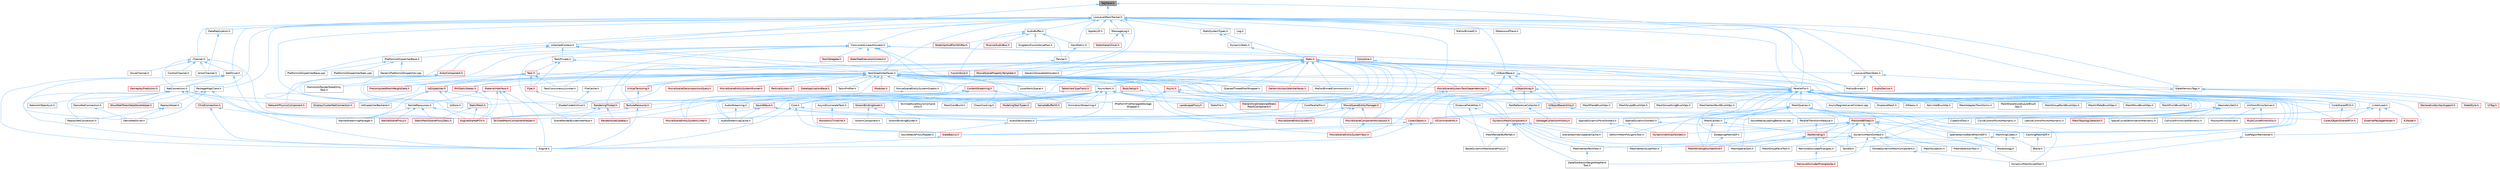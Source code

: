 digraph "TagTrace.h"
{
 // INTERACTIVE_SVG=YES
 // LATEX_PDF_SIZE
  bgcolor="transparent";
  edge [fontname=Helvetica,fontsize=10,labelfontname=Helvetica,labelfontsize=10];
  node [fontname=Helvetica,fontsize=10,shape=box,height=0.2,width=0.4];
  Node1 [id="Node000001",label="TagTrace.h",height=0.2,width=0.4,color="gray40", fillcolor="grey60", style="filled", fontcolor="black",tooltip=" "];
  Node1 -> Node2 [id="edge1_Node000001_Node000002",dir="back",color="steelblue1",style="solid",tooltip=" "];
  Node2 [id="Node000002",label="InheritedContext.h",height=0.2,width=0.4,color="grey40", fillcolor="white", style="filled",URL="$dc/d6a/InheritedContext_8h.html",tooltip=" "];
  Node2 -> Node3 [id="edge2_Node000002_Node000003",dir="back",color="steelblue1",style="solid",tooltip=" "];
  Node3 [id="Node000003",label="AsyncWork.h",height=0.2,width=0.4,color="grey40", fillcolor="white", style="filled",URL="$da/d9a/AsyncWork_8h.html",tooltip=" "];
  Node3 -> Node4 [id="edge3_Node000003_Node000004",dir="back",color="steelblue1",style="solid",tooltip=" "];
  Node4 [id="Node000004",label="AnimationStreaming.h",height=0.2,width=0.4,color="grey40", fillcolor="white", style="filled",URL="$d5/d44/AnimationStreaming_8h.html",tooltip=" "];
  Node3 -> Node5 [id="edge4_Node000003_Node000005",dir="back",color="steelblue1",style="solid",tooltip=" "];
  Node5 [id="Node000005",label="AsyncEnumerateTask.h",height=0.2,width=0.4,color="grey40", fillcolor="white", style="filled",URL="$d5/d71/AsyncEnumerateTask_8h.html",tooltip=" "];
  Node5 -> Node6 [id="edge5_Node000005_Node000006",dir="back",color="steelblue1",style="solid",tooltip=" "];
  Node6 [id="Node000006",label="MonotonicTimeline.h",height=0.2,width=0.4,color="red", fillcolor="#FFF0F0", style="filled",URL="$d9/dfd/MonotonicTimeline_8h.html",tooltip=" "];
  Node3 -> Node8 [id="edge6_Node000003_Node000008",dir="back",color="steelblue1",style="solid",tooltip=" "];
  Node8 [id="Node000008",label="AudioDecompress.h",height=0.2,width=0.4,color="grey40", fillcolor="white", style="filled",URL="$d9/dfd/AudioDecompress_8h.html",tooltip=" "];
  Node8 -> Node9 [id="edge7_Node000008_Node000009",dir="back",color="steelblue1",style="solid",tooltip=" "];
  Node9 [id="Node000009",label="SoundWaveProxyReader.h",height=0.2,width=0.4,color="grey40", fillcolor="white", style="filled",URL="$d1/d23/SoundWaveProxyReader_8h.html",tooltip=" "];
  Node3 -> Node10 [id="edge8_Node000003_Node000010",dir="back",color="steelblue1",style="solid",tooltip=" "];
  Node10 [id="Node000010",label="AudioStreaming.h",height=0.2,width=0.4,color="grey40", fillcolor="white", style="filled",URL="$db/d37/AudioStreaming_8h.html",tooltip=" "];
  Node10 -> Node11 [id="edge9_Node000010_Node000011",dir="back",color="steelblue1",style="solid",tooltip=" "];
  Node11 [id="Node000011",label="AudioStreamingCache.h",height=0.2,width=0.4,color="grey40", fillcolor="white", style="filled",URL="$d2/dc1/AudioStreamingCache_8h.html",tooltip=" "];
  Node3 -> Node11 [id="edge10_Node000003_Node000011",dir="back",color="steelblue1",style="solid",tooltip=" "];
  Node3 -> Node12 [id="edge11_Node000003_Node000012",dir="back",color="steelblue1",style="solid",tooltip=" "];
  Node12 [id="Node000012",label="Core.h",height=0.2,width=0.4,color="grey40", fillcolor="white", style="filled",URL="$d6/dd7/Core_8h.html",tooltip=" "];
  Node12 -> Node13 [id="edge12_Node000012_Node000013",dir="back",color="steelblue1",style="solid",tooltip=" "];
  Node13 [id="Node000013",label="CoreUObject.h",height=0.2,width=0.4,color="red", fillcolor="#FFF0F0", style="filled",URL="$d0/ded/CoreUObject_8h.html",tooltip=" "];
  Node13 -> Node14 [id="edge13_Node000013_Node000014",dir="back",color="steelblue1",style="solid",tooltip=" "];
  Node14 [id="Node000014",label="Engine.h",height=0.2,width=0.4,color="grey40", fillcolor="white", style="filled",URL="$d1/d34/Public_2Engine_8h.html",tooltip=" "];
  Node13 -> Node16 [id="edge14_Node000013_Node000016",dir="back",color="steelblue1",style="solid",tooltip=" "];
  Node16 [id="Node000016",label="SlateBasics.h",height=0.2,width=0.4,color="red", fillcolor="#FFF0F0", style="filled",URL="$da/d2f/SlateBasics_8h.html",tooltip=" "];
  Node16 -> Node14 [id="edge15_Node000016_Node000014",dir="back",color="steelblue1",style="solid",tooltip=" "];
  Node12 -> Node14 [id="edge16_Node000012_Node000014",dir="back",color="steelblue1",style="solid",tooltip=" "];
  Node12 -> Node16 [id="edge17_Node000012_Node000016",dir="back",color="steelblue1",style="solid",tooltip=" "];
  Node3 -> Node21 [id="edge18_Node000003_Node000021",dir="back",color="steelblue1",style="solid",tooltip=" "];
  Node21 [id="Node000021",label="CoreSharedPCH.h",height=0.2,width=0.4,color="grey40", fillcolor="white", style="filled",URL="$d8/de5/CoreSharedPCH_8h.html",tooltip=" "];
  Node21 -> Node22 [id="edge19_Node000021_Node000022",dir="back",color="steelblue1",style="solid",tooltip=" "];
  Node22 [id="Node000022",label="CoreUObjectSharedPCH.h",height=0.2,width=0.4,color="red", fillcolor="#FFF0F0", style="filled",URL="$de/d2f/CoreUObjectSharedPCH_8h.html",tooltip=" "];
  Node3 -> Node26 [id="edge20_Node000003_Node000026",dir="back",color="steelblue1",style="solid",tooltip=" "];
  Node26 [id="Node000026",label="DistanceFieldAtlas.h",height=0.2,width=0.4,color="grey40", fillcolor="white", style="filled",URL="$df/def/DistanceFieldAtlas_8h.html",tooltip=" "];
  Node26 -> Node27 [id="edge21_Node000026_Node000027",dir="back",color="steelblue1",style="solid",tooltip=" "];
  Node27 [id="Node000027",label="BaseDynamicMeshSceneProxy.h",height=0.2,width=0.4,color="grey40", fillcolor="white", style="filled",URL="$d2/dee/BaseDynamicMeshSceneProxy_8h.html",tooltip=" "];
  Node26 -> Node28 [id="edge22_Node000026_Node000028",dir="back",color="steelblue1",style="solid",tooltip=" "];
  Node28 [id="Node000028",label="DynamicMeshComponent.h",height=0.2,width=0.4,color="red", fillcolor="#FFF0F0", style="filled",URL="$d8/d66/DynamicMeshComponent_8h.html",tooltip=" "];
  Node28 -> Node29 [id="edge23_Node000028_Node000029",dir="back",color="steelblue1",style="solid",tooltip=" "];
  Node29 [id="Node000029",label="DataflowEditorWeightMapPaint\lTool.h",height=0.2,width=0.4,color="grey40", fillcolor="white", style="filled",URL="$db/d46/DataflowEditorWeightMapPaintTool_8h.html",tooltip=" "];
  Node28 -> Node30 [id="edge24_Node000028_Node000030",dir="back",color="steelblue1",style="solid",tooltip=" "];
  Node30 [id="Node000030",label="DeformMeshPolygonsTool.h",height=0.2,width=0.4,color="grey40", fillcolor="white", style="filled",URL="$db/d72/DeformMeshPolygonsTool_8h.html",tooltip=" "];
  Node28 -> Node39 [id="edge25_Node000028_Node000039",dir="back",color="steelblue1",style="solid",tooltip=" "];
  Node39 [id="Node000039",label="MeshGroupPaintTool.h",height=0.2,width=0.4,color="grey40", fillcolor="white", style="filled",URL="$dd/d04/MeshGroupPaintTool_8h.html",tooltip=" "];
  Node28 -> Node40 [id="edge26_Node000028_Node000040",dir="back",color="steelblue1",style="solid",tooltip=" "];
  Node40 [id="Node000040",label="MeshRenderBufferSet.h",height=0.2,width=0.4,color="grey40", fillcolor="white", style="filled",URL="$de/dc2/MeshRenderBufferSet_8h.html",tooltip=" "];
  Node40 -> Node27 [id="edge27_Node000040_Node000027",dir="back",color="steelblue1",style="solid",tooltip=" "];
  Node28 -> Node45 [id="edge28_Node000028_Node000045",dir="back",color="steelblue1",style="solid",tooltip=" "];
  Node45 [id="Node000045",label="MeshVertexPaintTool.h",height=0.2,width=0.4,color="grey40", fillcolor="white", style="filled",URL="$db/d74/MeshVertexPaintTool_8h.html",tooltip=" "];
  Node45 -> Node29 [id="edge29_Node000045_Node000029",dir="back",color="steelblue1",style="solid",tooltip=" "];
  Node28 -> Node46 [id="edge30_Node000028_Node000046",dir="back",color="steelblue1",style="solid",tooltip=" "];
  Node46 [id="Node000046",label="MeshVertexSculptTool.h",height=0.2,width=0.4,color="grey40", fillcolor="white", style="filled",URL="$dc/da6/MeshVertexSculptTool_8h.html",tooltip=" "];
  Node28 -> Node99 [id="edge31_Node000028_Node000099",dir="back",color="steelblue1",style="solid",tooltip=" "];
  Node99 [id="Node000099",label="SceneGeometrySpatialCache.h",height=0.2,width=0.4,color="grey40", fillcolor="white", style="filled",URL="$d6/d6f/SceneGeometrySpatialCache_8h.html",tooltip=" "];
  Node3 -> Node100 [id="edge32_Node000003_Node000100",dir="back",color="steelblue1",style="solid",tooltip=" "];
  Node100 [id="Node000100",label="GroomBindingAsset.h",height=0.2,width=0.4,color="red", fillcolor="#FFF0F0", style="filled",URL="$de/d26/GroomBindingAsset_8h.html",tooltip=" "];
  Node100 -> Node101 [id="edge33_Node000100_Node000101",dir="back",color="steelblue1",style="solid",tooltip=" "];
  Node101 [id="Node000101",label="GroomBindingBuilder.h",height=0.2,width=0.4,color="grey40", fillcolor="white", style="filled",URL="$d2/d2f/GroomBindingBuilder_8h.html",tooltip=" "];
  Node100 -> Node102 [id="edge34_Node000100_Node000102",dir="back",color="steelblue1",style="solid",tooltip=" "];
  Node102 [id="Node000102",label="GroomComponent.h",height=0.2,width=0.4,color="grey40", fillcolor="white", style="filled",URL="$de/d2e/GroomComponent_8h.html",tooltip=" "];
  Node3 -> Node106 [id="edge35_Node000003_Node000106",dir="back",color="steelblue1",style="solid",tooltip=" "];
  Node106 [id="Node000106",label="HierarchicalInstancedStatic\lMeshComponent.h",height=0.2,width=0.4,color="red", fillcolor="#FFF0F0", style="filled",URL="$d3/ddb/HierarchicalInstancedStaticMeshComponent_8h.html",tooltip=" "];
  Node3 -> Node108 [id="edge36_Node000003_Node000108",dir="back",color="steelblue1",style="solid",tooltip=" "];
  Node108 [id="Node000108",label="LandscapeProxy.h",height=0.2,width=0.4,color="red", fillcolor="#FFF0F0", style="filled",URL="$db/dae/LandscapeProxy_8h.html",tooltip=" "];
  Node3 -> Node118 [id="edge37_Node000003_Node000118",dir="back",color="steelblue1",style="solid",tooltip=" "];
  Node118 [id="Node000118",label="MeshCardBuild.h",height=0.2,width=0.4,color="grey40", fillcolor="white", style="filled",URL="$d8/df6/MeshCardBuild_8h.html",tooltip=" "];
  Node3 -> Node119 [id="edge38_Node000003_Node000119",dir="back",color="steelblue1",style="solid",tooltip=" "];
  Node119 [id="Node000119",label="ModelingTaskTypes.h",height=0.2,width=0.4,color="red", fillcolor="#FFF0F0", style="filled",URL="$d0/dd2/ModelingTaskTypes_8h.html",tooltip=" "];
  Node3 -> Node121 [id="edge39_Node000003_Node000121",dir="back",color="steelblue1",style="solid",tooltip=" "];
  Node121 [id="Node000121",label="RenderAssetUpdate.h",height=0.2,width=0.4,color="red", fillcolor="#FFF0F0", style="filled",URL="$df/da4/RenderAssetUpdate_8h.html",tooltip=" "];
  Node3 -> Node124 [id="edge40_Node000003_Node000124",dir="back",color="steelblue1",style="solid",tooltip=" "];
  Node124 [id="Node000124",label="SampleBufferIO.h",height=0.2,width=0.4,color="red", fillcolor="#FFF0F0", style="filled",URL="$df/d39/SampleBufferIO_8h.html",tooltip=" "];
  Node3 -> Node138 [id="edge41_Node000003_Node000138",dir="back",color="steelblue1",style="solid",tooltip=" "];
  Node138 [id="Node000138",label="SkinnedAssetAsyncCompile\lUtils.h",height=0.2,width=0.4,color="grey40", fillcolor="white", style="filled",URL="$d0/dc7/SkinnedAssetAsyncCompileUtils_8h.html",tooltip=" "];
  Node3 -> Node139 [id="edge42_Node000003_Node000139",dir="back",color="steelblue1",style="solid",tooltip=" "];
  Node139 [id="Node000139",label="SoundWave.h",height=0.2,width=0.4,color="red", fillcolor="#FFF0F0", style="filled",URL="$d3/d6d/SoundWave_8h.html",tooltip=" "];
  Node139 -> Node8 [id="edge43_Node000139_Node000008",dir="back",color="steelblue1",style="solid",tooltip=" "];
  Node139 -> Node11 [id="edge44_Node000139_Node000011",dir="back",color="steelblue1",style="solid",tooltip=" "];
  Node139 -> Node24 [id="edge45_Node000139_Node000024",dir="back",color="steelblue1",style="solid",tooltip=" "];
  Node24 [id="Node000024",label="EngineSharedPCH.h",height=0.2,width=0.4,color="red", fillcolor="#FFF0F0", style="filled",URL="$dc/dbb/EngineSharedPCH_8h.html",tooltip=" "];
  Node139 -> Node142 [id="edge46_Node000139_Node000142",dir="back",color="steelblue1",style="solid",tooltip=" "];
  Node142 [id="Node000142",label="SoundWaveLoadingBehavior.cpp",height=0.2,width=0.4,color="grey40", fillcolor="white", style="filled",URL="$d7/d95/SoundWaveLoadingBehavior_8cpp.html",tooltip=" "];
  Node3 -> Node173 [id="edge47_Node000003_Node000173",dir="back",color="steelblue1",style="solid",tooltip=" "];
  Node173 [id="Node000173",label="StaticMesh.h",height=0.2,width=0.4,color="red", fillcolor="#FFF0F0", style="filled",URL="$dc/d8f/StaticMesh_8h.html",tooltip=" "];
  Node173 -> Node24 [id="edge48_Node000173_Node000024",dir="back",color="steelblue1",style="solid",tooltip=" "];
  Node173 -> Node433 [id="edge49_Node000173_Node000433",dir="back",color="steelblue1",style="solid",tooltip=" "];
  Node433 [id="Node000433",label="StaticMeshSceneProxyDesc.h",height=0.2,width=0.4,color="red", fillcolor="#FFF0F0", style="filled",URL="$d0/d31/StaticMeshSceneProxyDesc_8h.html",tooltip=" "];
  Node3 -> Node435 [id="edge50_Node000003_Node000435",dir="back",color="steelblue1",style="solid",tooltip=" "];
  Node435 [id="Node000435",label="StatsFile.h",height=0.2,width=0.4,color="grey40", fillcolor="white", style="filled",URL="$d7/d3b/StatsFile_8h.html",tooltip=" "];
  Node3 -> Node436 [id="edge51_Node000003_Node000436",dir="back",color="steelblue1",style="solid",tooltip=" "];
  Node436 [id="Node000436",label="TextureResource.h",height=0.2,width=0.4,color="red", fillcolor="#FFF0F0", style="filled",URL="$dd/df3/TextureResource_8h.html",tooltip=" "];
  Node436 -> Node14 [id="edge52_Node000436_Node000014",dir="back",color="steelblue1",style="solid",tooltip=" "];
  Node436 -> Node24 [id="edge53_Node000436_Node000024",dir="back",color="steelblue1",style="solid",tooltip=" "];
  Node2 -> Node447 [id="edge54_Node000002_Node000447",dir="back",color="steelblue1",style="solid",tooltip=" "];
  Node447 [id="Node000447",label="IoDispatcherBackend.h",height=0.2,width=0.4,color="grey40", fillcolor="white", style="filled",URL="$d3/df3/IoDispatcherBackend_8h.html",tooltip=" "];
  Node2 -> Node448 [id="edge55_Node000002_Node000448",dir="back",color="steelblue1",style="solid",tooltip=" "];
  Node448 [id="Node000448",label="PlatformIoDispatcherBase.h",height=0.2,width=0.4,color="grey40", fillcolor="white", style="filled",URL="$d7/d2e/PlatformIoDispatcherBase_8h.html",tooltip=" "];
  Node448 -> Node449 [id="edge56_Node000448_Node000449",dir="back",color="steelblue1",style="solid",tooltip=" "];
  Node449 [id="Node000449",label="GenericPlatformIoDispatcher.cpp",height=0.2,width=0.4,color="grey40", fillcolor="white", style="filled",URL="$d3/d36/GenericPlatformIoDispatcher_8cpp.html",tooltip=" "];
  Node448 -> Node450 [id="edge57_Node000448_Node000450",dir="back",color="steelblue1",style="solid",tooltip=" "];
  Node450 [id="Node000450",label="PlatformIoDispatcherBase.cpp",height=0.2,width=0.4,color="grey40", fillcolor="white", style="filled",URL="$d6/dce/PlatformIoDispatcherBase_8cpp.html",tooltip=" "];
  Node448 -> Node451 [id="edge58_Node000448_Node000451",dir="back",color="steelblue1",style="solid",tooltip=" "];
  Node451 [id="Node000451",label="PlatformIoDispatcherStats.cpp",height=0.2,width=0.4,color="grey40", fillcolor="white", style="filled",URL="$df/d0f/PlatformIoDispatcherStats_8cpp.html",tooltip=" "];
  Node2 -> Node452 [id="edge59_Node000002_Node000452",dir="back",color="steelblue1",style="solid",tooltip=" "];
  Node452 [id="Node000452",label="TaskGraphInterfaces.h",height=0.2,width=0.4,color="grey40", fillcolor="white", style="filled",URL="$d2/d4c/TaskGraphInterfaces_8h.html",tooltip=" "];
  Node452 -> Node453 [id="edge60_Node000452_Node000453",dir="back",color="steelblue1",style="solid",tooltip=" "];
  Node453 [id="Node000453",label="Async.h",height=0.2,width=0.4,color="red", fillcolor="#FFF0F0", style="filled",URL="$d7/ddf/Async_8h.html",tooltip=" "];
  Node453 -> Node13 [id="edge61_Node000453_Node000013",dir="back",color="steelblue1",style="solid",tooltip=" "];
  Node453 -> Node455 [id="edge62_Node000453_Node000455",dir="back",color="steelblue1",style="solid",tooltip=" "];
  Node455 [id="Node000455",label="CoroParallelFor.h",height=0.2,width=0.4,color="grey40", fillcolor="white", style="filled",URL="$d2/d05/CoroParallelFor_8h.html",tooltip=" "];
  Node453 -> Node456 [id="edge63_Node000453_Node000456",dir="back",color="steelblue1",style="solid",tooltip=" "];
  Node456 [id="Node000456",label="DynamicMeshSculptTool.h",height=0.2,width=0.4,color="grey40", fillcolor="white", style="filled",URL="$d6/d16/DynamicMeshSculptTool_8h.html",tooltip=" "];
  Node453 -> Node457 [id="edge64_Node000453_Node000457",dir="back",color="steelblue1",style="solid",tooltip=" "];
  Node457 [id="Node000457",label="IPlatformFileManagedStorage\lWrapper.h",height=0.2,width=0.4,color="grey40", fillcolor="white", style="filled",URL="$db/d2e/IPlatformFileManagedStorageWrapper_8h.html",tooltip=" "];
  Node452 -> Node462 [id="edge65_Node000452_Node000462",dir="back",color="steelblue1",style="solid",tooltip=" "];
  Node462 [id="Node000462",label="BodySetup.h",height=0.2,width=0.4,color="red", fillcolor="#FFF0F0", style="filled",URL="$d8/d7b/BodySetup_8h.html",tooltip=" "];
  Node462 -> Node463 [id="edge66_Node000462_Node000463",dir="back",color="steelblue1",style="solid",tooltip=" "];
  Node463 [id="Node000463",label="ChaosCooking.h",height=0.2,width=0.4,color="grey40", fillcolor="white", style="filled",URL="$de/d88/ChaosCooking_8h.html",tooltip=" "];
  Node462 -> Node28 [id="edge67_Node000462_Node000028",dir="back",color="steelblue1",style="solid",tooltip=" "];
  Node452 -> Node463 [id="edge68_Node000452_Node000463",dir="back",color="steelblue1",style="solid",tooltip=" "];
  Node452 -> Node1221 [id="edge69_Node000452_Node001221",dir="back",color="steelblue1",style="solid",tooltip=" "];
  Node1221 [id="Node001221",label="ContentStreaming.h",height=0.2,width=0.4,color="red", fillcolor="#FFF0F0", style="filled",URL="$dd/d05/ContentStreaming_8h.html",tooltip=" "];
  Node1221 -> Node4 [id="edge70_Node001221_Node000004",dir="back",color="steelblue1",style="solid",tooltip=" "];
  Node1221 -> Node8 [id="edge71_Node001221_Node000008",dir="back",color="steelblue1",style="solid",tooltip=" "];
  Node1221 -> Node10 [id="edge72_Node001221_Node000010",dir="back",color="steelblue1",style="solid",tooltip=" "];
  Node1221 -> Node11 [id="edge73_Node001221_Node000011",dir="back",color="steelblue1",style="solid",tooltip=" "];
  Node1221 -> Node674 [id="edge74_Node001221_Node000674",dir="back",color="steelblue1",style="solid",tooltip=" "];
  Node674 [id="Node000674",label="SkinnedMeshComponentHelper.h",height=0.2,width=0.4,color="red", fillcolor="#FFF0F0", style="filled",URL="$db/d81/SkinnedMeshComponentHelper_8h.html",tooltip=" "];
  Node1221 -> Node139 [id="edge75_Node001221_Node000139",dir="back",color="steelblue1",style="solid",tooltip=" "];
  Node452 -> Node21 [id="edge76_Node000452_Node000021",dir="back",color="steelblue1",style="solid",tooltip=" "];
  Node452 -> Node179 [id="edge77_Node000452_Node000179",dir="back",color="steelblue1",style="solid",tooltip=" "];
  Node179 [id="Node000179",label="DisplayClusterNetConnection.h",height=0.2,width=0.4,color="red", fillcolor="#FFF0F0", style="filled",URL="$d0/df0/DisplayClusterNetConnection_8h.html",tooltip=" "];
  Node452 -> Node1224 [id="edge78_Node000452_Node001224",dir="back",color="steelblue1",style="solid",tooltip=" "];
  Node1224 [id="Node001224",label="FastReferenceCollector.h",height=0.2,width=0.4,color="grey40", fillcolor="white", style="filled",URL="$dd/d44/FastReferenceCollector_8h.html",tooltip=" "];
  Node1224 -> Node1225 [id="edge79_Node001224_Node001225",dir="back",color="steelblue1",style="solid",tooltip=" "];
  Node1225 [id="Node001225",label="GarbageCollectionHistory.h",height=0.2,width=0.4,color="red", fillcolor="#FFF0F0", style="filled",URL="$d5/dee/GarbageCollectionHistory_8h.html",tooltip=" "];
  Node452 -> Node1227 [id="edge80_Node000452_Node001227",dir="back",color="steelblue1",style="solid",tooltip=" "];
  Node1227 [id="Node001227",label="FileCache.h",height=0.2,width=0.4,color="grey40", fillcolor="white", style="filled",URL="$da/d07/FileCache_8h.html",tooltip=" "];
  Node1227 -> Node1228 [id="edge81_Node001227_Node001228",dir="back",color="steelblue1",style="solid",tooltip=" "];
  Node1228 [id="Node001228",label="ShaderCodeArchive.h",height=0.2,width=0.4,color="grey40", fillcolor="white", style="filled",URL="$d4/dfd/ShaderCodeArchive_8h.html",tooltip=" "];
  Node452 -> Node1229 [id="edge82_Node000452_Node001229",dir="back",color="steelblue1",style="solid",tooltip=" "];
  Node1229 [id="Node001229",label="GenericAccessibleInterfaces.h",height=0.2,width=0.4,color="red", fillcolor="#FFF0F0", style="filled",URL="$d9/dbb/GenericAccessibleInterfaces_8h.html",tooltip=" "];
  Node452 -> Node457 [id="edge83_Node000452_Node000457",dir="back",color="steelblue1",style="solid",tooltip=" "];
  Node452 -> Node1909 [id="edge84_Node000452_Node001909",dir="back",color="steelblue1",style="solid",tooltip=" "];
  Node1909 [id="Node001909",label="IoDispatcher.h",height=0.2,width=0.4,color="red", fillcolor="#FFF0F0", style="filled",URL="$d8/d3c/IoDispatcher_8h.html",tooltip=" "];
  Node1909 -> Node447 [id="edge85_Node001909_Node000447",dir="back",color="steelblue1",style="solid",tooltip=" "];
  Node1909 -> Node1924 [id="edge86_Node001909_Node001924",dir="back",color="steelblue1",style="solid",tooltip=" "];
  Node1924 [id="Node001924",label="IoStore.h",height=0.2,width=0.4,color="grey40", fillcolor="white", style="filled",URL="$d5/d52/IoStore_8h.html",tooltip=" "];
  Node1909 -> Node964 [id="edge87_Node001909_Node000964",dir="back",color="steelblue1",style="solid",tooltip=" "];
  Node964 [id="Node000964",label="NaniteStreamingManager.h",height=0.2,width=0.4,color="grey40", fillcolor="white", style="filled",URL="$d2/d3f/NaniteStreamingManager_8h.html",tooltip=" "];
  Node1909 -> Node1228 [id="edge88_Node001909_Node001228",dir="back",color="steelblue1",style="solid",tooltip=" "];
  Node452 -> Node1931 [id="edge89_Node000452_Node001931",dir="back",color="steelblue1",style="solid",tooltip=" "];
  Node1931 [id="Node001931",label="LocalWorkQueue.h",height=0.2,width=0.4,color="grey40", fillcolor="white", style="filled",URL="$d7/d67/LocalWorkQueue_8h.html",tooltip=" "];
  Node452 -> Node1932 [id="edge90_Node000452_Node001932",dir="back",color="steelblue1",style="solid",tooltip=" "];
  Node1932 [id="Node001932",label="MallocBinnedCommonUtils.h",height=0.2,width=0.4,color="grey40", fillcolor="white", style="filled",URL="$dc/ded/MallocBinnedCommonUtils_8h.html",tooltip=" "];
  Node452 -> Node1933 [id="edge91_Node000452_Node001933",dir="back",color="steelblue1",style="solid",tooltip=" "];
  Node1933 [id="Node001933",label="MarkActorRenderStateDirty\lTask.h",height=0.2,width=0.4,color="grey40", fillcolor="white", style="filled",URL="$d0/d61/MarkActorRenderStateDirtyTask_8h.html",tooltip=" "];
  Node452 -> Node1934 [id="edge92_Node000452_Node001934",dir="back",color="steelblue1",style="solid",tooltip=" "];
  Node1934 [id="Node001934",label="MaterialInterface.h",height=0.2,width=0.4,color="red", fillcolor="#FFF0F0", style="filled",URL="$de/daa/MaterialInterface_8h.html",tooltip=" "];
  Node1934 -> Node14 [id="edge93_Node001934_Node000014",dir="back",color="steelblue1",style="solid",tooltip=" "];
  Node1934 -> Node24 [id="edge94_Node001934_Node000024",dir="back",color="steelblue1",style="solid",tooltip=" "];
  Node1934 -> Node962 [id="edge95_Node001934_Node000962",dir="back",color="steelblue1",style="solid",tooltip=" "];
  Node962 [id="Node000962",label="NaniteResources.h",height=0.2,width=0.4,color="grey40", fillcolor="white", style="filled",URL="$d7/d8b/NaniteResources_8h.html",tooltip=" "];
  Node962 -> Node963 [id="edge96_Node000962_Node000963",dir="back",color="steelblue1",style="solid",tooltip=" "];
  Node963 [id="Node000963",label="NaniteSceneProxy.h",height=0.2,width=0.4,color="red", fillcolor="#FFF0F0", style="filled",URL="$de/dae/NaniteSceneProxy_8h.html",tooltip=" "];
  Node962 -> Node964 [id="edge97_Node000962_Node000964",dir="back",color="steelblue1",style="solid",tooltip=" "];
  Node962 -> Node674 [id="edge98_Node000962_Node000674",dir="back",color="steelblue1",style="solid",tooltip=" "];
  Node962 -> Node433 [id="edge99_Node000962_Node000433",dir="back",color="steelblue1",style="solid",tooltip=" "];
  Node1934 -> Node674 [id="edge100_Node001934_Node000674",dir="back",color="steelblue1",style="solid",tooltip=" "];
  Node452 -> Node1958 [id="edge101_Node000452_Node001958",dir="back",color="steelblue1",style="solid",tooltip=" "];
  Node1958 [id="Node001958",label="Modules.h",height=0.2,width=0.4,color="red", fillcolor="#FFF0F0", style="filled",URL="$dd/dc2/Modules_8h.html",tooltip=" "];
  Node452 -> Node1960 [id="edge102_Node000452_Node001960",dir="back",color="steelblue1",style="solid",tooltip=" "];
  Node1960 [id="Node001960",label="MovieSceneComponentAccessors.h",height=0.2,width=0.4,color="red", fillcolor="#FFF0F0", style="filled",URL="$db/d67/MovieSceneComponentAccessors_8h.html",tooltip=" "];
  Node1960 -> Node1962 [id="edge103_Node001960_Node001962",dir="back",color="steelblue1",style="solid",tooltip=" "];
  Node1962 [id="Node001962",label="MovieSceneEntitySystemTask.h",height=0.2,width=0.4,color="red", fillcolor="#FFF0F0", style="filled",URL="$d5/dcb/MovieSceneEntitySystemTask_8h.html",tooltip=" "];
  Node452 -> Node1983 [id="edge104_Node000452_Node001983",dir="back",color="steelblue1",style="solid",tooltip=" "];
  Node1983 [id="Node001983",label="MovieSceneDecompositionQuery.h",height=0.2,width=0.4,color="red", fillcolor="#FFF0F0", style="filled",URL="$dd/d7c/MovieSceneDecompositionQuery_8h.html",tooltip=" "];
  Node452 -> Node1987 [id="edge105_Node000452_Node001987",dir="back",color="steelblue1",style="solid",tooltip=" "];
  Node1987 [id="Node001987",label="MovieSceneEntityManager.h",height=0.2,width=0.4,color="red", fillcolor="#FFF0F0", style="filled",URL="$d5/d5b/MovieSceneEntityManager_8h.html",tooltip=" "];
  Node1987 -> Node1960 [id="edge106_Node001987_Node001960",dir="back",color="steelblue1",style="solid",tooltip=" "];
  Node1987 -> Node2062 [id="edge107_Node001987_Node002062",dir="back",color="steelblue1",style="solid",tooltip=" "];
  Node2062 [id="Node002062",label="MovieSceneEntitySystem.h",height=0.2,width=0.4,color="red", fillcolor="#FFF0F0", style="filled",URL="$dd/d4b/MovieSceneEntitySystem_8h.html",tooltip=" "];
  Node1987 -> Node1088 [id="edge108_Node001987_Node001088",dir="back",color="steelblue1",style="solid",tooltip=" "];
  Node1088 [id="Node001088",label="MovieSceneEntitySystemLinker.h",height=0.2,width=0.4,color="red", fillcolor="#FFF0F0", style="filled",URL="$d9/d16/MovieSceneEntitySystemLinker_8h.html",tooltip=" "];
  Node1987 -> Node1962 [id="edge109_Node001987_Node001962",dir="back",color="steelblue1",style="solid",tooltip=" "];
  Node452 -> Node2062 [id="edge110_Node000452_Node002062",dir="back",color="steelblue1",style="solid",tooltip=" "];
  Node452 -> Node2084 [id="edge111_Node000452_Node002084",dir="back",color="steelblue1",style="solid",tooltip=" "];
  Node2084 [id="Node002084",label="MovieSceneEntitySystemGraphs.h",height=0.2,width=0.4,color="grey40", fillcolor="white", style="filled",URL="$dd/ded/MovieSceneEntitySystemGraphs_8h.html",tooltip=" "];
  Node2084 -> Node1088 [id="edge112_Node002084_Node001088",dir="back",color="steelblue1",style="solid",tooltip=" "];
  Node452 -> Node1088 [id="edge113_Node000452_Node001088",dir="back",color="steelblue1",style="solid",tooltip=" "];
  Node452 -> Node2018 [id="edge114_Node000452_Node002018",dir="back",color="steelblue1",style="solid",tooltip=" "];
  Node2018 [id="Node002018",label="MovieSceneEntitySystemRunner.h",height=0.2,width=0.4,color="red", fillcolor="#FFF0F0", style="filled",URL="$d3/db8/MovieSceneEntitySystemRunner_8h.html",tooltip=" "];
  Node452 -> Node1962 [id="edge115_Node000452_Node001962",dir="back",color="steelblue1",style="solid",tooltip=" "];
  Node452 -> Node2085 [id="edge116_Node000452_Node002085",dir="back",color="steelblue1",style="solid",tooltip=" "];
  Node2085 [id="Node002085",label="MovieSceneSystemTaskDependencies.h",height=0.2,width=0.4,color="red", fillcolor="#FFF0F0", style="filled",URL="$d5/d2b/MovieSceneSystemTaskDependencies_8h.html",tooltip=" "];
  Node2085 -> Node1960 [id="edge117_Node002085_Node001960",dir="back",color="steelblue1",style="solid",tooltip=" "];
  Node2085 -> Node1962 [id="edge118_Node002085_Node001962",dir="back",color="steelblue1",style="solid",tooltip=" "];
  Node452 -> Node2086 [id="edge119_Node000452_Node002086",dir="back",color="steelblue1",style="solid",tooltip=" "];
  Node2086 [id="Node002086",label="ParallelFor.h",height=0.2,width=0.4,color="grey40", fillcolor="white", style="filled",URL="$d2/da1/ParallelFor_8h.html",tooltip=" "];
  Node2086 -> Node476 [id="edge120_Node002086_Node000476",dir="back",color="steelblue1",style="solid",tooltip=" "];
  Node476 [id="Node000476",label="AsyncRegisterLevelContext.cpp",height=0.2,width=0.4,color="grey40", fillcolor="white", style="filled",URL="$da/df8/AsyncRegisterLevelContext_8cpp.html",tooltip=" "];
  Node2086 -> Node2087 [id="edge121_Node002086_Node002087",dir="back",color="steelblue1",style="solid",tooltip=" "];
  Node2087 [id="Node002087",label="Blend.h",height=0.2,width=0.4,color="grey40", fillcolor="white", style="filled",URL="$d4/d80/Blend_8h.html",tooltip=" "];
  Node2086 -> Node2088 [id="edge122_Node002086_Node002088",dir="back",color="steelblue1",style="solid",tooltip=" "];
  Node2088 [id="Node002088",label="CachingMeshSDF.h",height=0.2,width=0.4,color="grey40", fillcolor="white", style="filled",URL="$d3/de9/CachingMeshSDF_8h.html",tooltip=" "];
  Node2088 -> Node2087 [id="edge123_Node002088_Node002087",dir="back",color="steelblue1",style="solid",tooltip=" "];
  Node2086 -> Node21 [id="edge124_Node002086_Node000021",dir="back",color="steelblue1",style="solid",tooltip=" "];
  Node2086 -> Node455 [id="edge125_Node002086_Node000455",dir="back",color="steelblue1",style="solid",tooltip=" "];
  Node2086 -> Node2089 [id="edge126_Node002086_Node002089",dir="back",color="steelblue1",style="solid",tooltip=" "];
  Node2089 [id="Node002089",label="DisplaceMesh.h",height=0.2,width=0.4,color="grey40", fillcolor="white", style="filled",URL="$da/df2/DisplaceMesh_8h.html",tooltip=" "];
  Node2086 -> Node2090 [id="edge127_Node002086_Node002090",dir="back",color="steelblue1",style="solid",tooltip=" "];
  Node2090 [id="Node002090",label="DynamicMeshOctree3.h",height=0.2,width=0.4,color="grey40", fillcolor="white", style="filled",URL="$d8/d9f/DynamicMeshOctree3_8h.html",tooltip=" "];
  Node2090 -> Node29 [id="edge128_Node002090_Node000029",dir="back",color="steelblue1",style="solid",tooltip=" "];
  Node2090 -> Node456 [id="edge129_Node002090_Node000456",dir="back",color="steelblue1",style="solid",tooltip=" "];
  Node2090 -> Node39 [id="edge130_Node002090_Node000039",dir="back",color="steelblue1",style="solid",tooltip=" "];
  Node2090 -> Node2091 [id="edge131_Node002090_Node002091",dir="back",color="steelblue1",style="solid",tooltip=" "];
  Node2091 [id="Node002091",label="MeshSculptUtil.h",height=0.2,width=0.4,color="grey40", fillcolor="white", style="filled",URL="$dc/de1/MeshSculptUtil_8h.html",tooltip=" "];
  Node2090 -> Node34 [id="edge132_Node002090_Node000034",dir="back",color="steelblue1",style="solid",tooltip=" "];
  Node34 [id="Node000034",label="MeshSelectionTool.h",height=0.2,width=0.4,color="grey40", fillcolor="white", style="filled",URL="$d8/d80/MeshSelectionTool_8h.html",tooltip=" "];
  Node2090 -> Node45 [id="edge133_Node002090_Node000045",dir="back",color="steelblue1",style="solid",tooltip=" "];
  Node2090 -> Node46 [id="edge134_Node002090_Node000046",dir="back",color="steelblue1",style="solid",tooltip=" "];
  Node2090 -> Node569 [id="edge135_Node002090_Node000569",dir="back",color="steelblue1",style="solid",tooltip=" "];
  Node569 [id="Node000569",label="OctreeDynamicMeshComponent.h",height=0.2,width=0.4,color="grey40", fillcolor="white", style="filled",URL="$d9/d19/OctreeDynamicMeshComponent_8h.html",tooltip=" "];
  Node569 -> Node456 [id="edge136_Node000569_Node000456",dir="back",color="steelblue1",style="solid",tooltip=" "];
  Node2086 -> Node1224 [id="edge137_Node002086_Node001224",dir="back",color="steelblue1",style="solid",tooltip=" "];
  Node2086 -> Node2092 [id="edge138_Node002086_Node002092",dir="back",color="steelblue1",style="solid",tooltip=" "];
  Node2092 [id="Node002092",label="GeometrySet3.h",height=0.2,width=0.4,color="grey40", fillcolor="white", style="filled",URL="$d2/d39/GeometrySet3_8h.html",tooltip=" "];
  Node2092 -> Node2093 [id="edge139_Node002092_Node002093",dir="back",color="steelblue1",style="solid",tooltip=" "];
  Node2093 [id="Node002093",label="CollisionPrimitivesMechanic.h",height=0.2,width=0.4,color="grey40", fillcolor="white", style="filled",URL="$d7/d16/CollisionPrimitivesMechanic_8h.html",tooltip=" "];
  Node2092 -> Node2094 [id="edge140_Node002092_Node002094",dir="back",color="steelblue1",style="solid",tooltip=" "];
  Node2094 [id="Node002094",label="CubeGridTool.h",height=0.2,width=0.4,color="grey40", fillcolor="white", style="filled",URL="$d3/d38/CubeGridTool_8h.html",tooltip=" "];
  Node2092 -> Node2095 [id="edge141_Node002092_Node002095",dir="back",color="steelblue1",style="solid",tooltip=" "];
  Node2095 [id="Node002095",label="CurveControlPointsMechanic.h",height=0.2,width=0.4,color="grey40", fillcolor="white", style="filled",URL="$d4/d87/CurveControlPointsMechanic_8h.html",tooltip=" "];
  Node2092 -> Node30 [id="edge142_Node002092_Node000030",dir="back",color="steelblue1",style="solid",tooltip=" "];
  Node2092 -> Node2096 [id="edge143_Node002092_Node002096",dir="back",color="steelblue1",style="solid",tooltip=" "];
  Node2096 [id="Node002096",label="LatticeControlPointsMechanic.h",height=0.2,width=0.4,color="grey40", fillcolor="white", style="filled",URL="$d5/d7b/LatticeControlPointsMechanic_8h.html",tooltip=" "];
  Node2092 -> Node2097 [id="edge144_Node002092_Node002097",dir="back",color="steelblue1",style="solid",tooltip=" "];
  Node2097 [id="Node002097",label="MeshTopologySelector.h",height=0.2,width=0.4,color="red", fillcolor="#FFF0F0", style="filled",URL="$d1/db0/MeshTopologySelector_8h.html",tooltip=" "];
  Node2092 -> Node2100 [id="edge145_Node002092_Node002100",dir="back",color="steelblue1",style="solid",tooltip=" "];
  Node2100 [id="Node002100",label="SpaceCurveDeformationMechanic.h",height=0.2,width=0.4,color="grey40", fillcolor="white", style="filled",URL="$d0/d4d/SpaceCurveDeformationMechanic_8h.html",tooltip=" "];
  Node2086 -> Node2101 [id="edge146_Node002086_Node002101",dir="back",color="steelblue1",style="solid",tooltip=" "];
  Node2101 [id="Node002101",label="KMeans.h",height=0.2,width=0.4,color="grey40", fillcolor="white", style="filled",URL="$df/d83/KMeans_8h.html",tooltip=" "];
  Node2086 -> Node568 [id="edge147_Node002086_Node000568",dir="back",color="steelblue1",style="solid",tooltip=" "];
  Node568 [id="Node000568",label="KelvinletBrushOp.h",height=0.2,width=0.4,color="grey40", fillcolor="white", style="filled",URL="$d9/d5c/KelvinletBrushOp_8h.html",tooltip=" "];
  Node2086 -> Node2102 [id="edge148_Node002086_Node002102",dir="back",color="steelblue1",style="solid",tooltip=" "];
  Node2102 [id="Node002102",label="MarchingCubes.h",height=0.2,width=0.4,color="grey40", fillcolor="white", style="filled",URL="$d8/d16/MarchingCubes_8h.html",tooltip=" "];
  Node2102 -> Node2087 [id="edge149_Node002102_Node002087",dir="back",color="steelblue1",style="solid",tooltip=" "];
  Node2102 -> Node2103 [id="edge150_Node002102_Node002103",dir="back",color="steelblue1",style="solid",tooltip=" "];
  Node2103 [id="Node002103",label="Morphology.h",height=0.2,width=0.4,color="grey40", fillcolor="white", style="filled",URL="$d7/d60/Morphology_8h.html",tooltip=" "];
  Node2102 -> Node2104 [id="edge151_Node002102_Node002104",dir="back",color="steelblue1",style="solid",tooltip=" "];
  Node2104 [id="Node002104",label="Solidify.h",height=0.2,width=0.4,color="grey40", fillcolor="white", style="filled",URL="$d0/ded/Solidify_8h.html",tooltip=" "];
  Node2086 -> Node2105 [id="edge152_Node002086_Node002105",dir="back",color="steelblue1",style="solid",tooltip=" "];
  Node2105 [id="Node002105",label="MeshAdapterTransforms.h",height=0.2,width=0.4,color="grey40", fillcolor="white", style="filled",URL="$dd/da3/MeshAdapterTransforms_8h.html",tooltip=" "];
  Node2086 -> Node2106 [id="edge153_Node002086_Node002106",dir="back",color="steelblue1",style="solid",tooltip=" "];
  Node2106 [id="Node002106",label="MeshCaches.h",height=0.2,width=0.4,color="grey40", fillcolor="white", style="filled",URL="$d4/d5e/MeshCaches_8h.html",tooltip=" "];
  Node2106 -> Node2107 [id="edge154_Node002106_Node002107",dir="back",color="steelblue1",style="solid",tooltip=" "];
  Node2107 [id="Node002107",label="FastWinding.h",height=0.2,width=0.4,color="red", fillcolor="#FFF0F0", style="filled",URL="$d0/df7/FastWinding_8h.html",tooltip=" "];
  Node2107 -> Node2110 [id="edge155_Node002107_Node002110",dir="back",color="steelblue1",style="solid",tooltip=" "];
  Node2110 [id="Node002110",label="MeshSpatialSort.h",height=0.2,width=0.4,color="grey40", fillcolor="white", style="filled",URL="$d5/d25/MeshSpatialSort_8h.html",tooltip=" "];
  Node2107 -> Node2111 [id="edge156_Node002107_Node002111",dir="back",color="steelblue1",style="solid",tooltip=" "];
  Node2111 [id="Node002111",label="MeshWindingNumberGrid.h",height=0.2,width=0.4,color="red", fillcolor="#FFF0F0", style="filled",URL="$de/df0/MeshWindingNumberGrid_8h.html",tooltip=" "];
  Node2107 -> Node2113 [id="edge157_Node002107_Node002113",dir="back",color="steelblue1",style="solid",tooltip=" "];
  Node2113 [id="Node002113",label="RemoveOccludedTriangles.h",height=0.2,width=0.4,color="grey40", fillcolor="white", style="filled",URL="$dc/d7b/RemoveOccludedTriangles_8h.html",tooltip=" "];
  Node2113 -> Node2114 [id="edge158_Node002113_Node002114",dir="back",color="steelblue1",style="solid",tooltip=" "];
  Node2114 [id="Node002114",label="RemoveOccludedTrianglesOp.h",height=0.2,width=0.4,color="red", fillcolor="#FFF0F0", style="filled",URL="$d2/d39/RemoveOccludedTrianglesOp_8h.html",tooltip=" "];
  Node2107 -> Node2104 [id="edge159_Node002107_Node002104",dir="back",color="steelblue1",style="solid",tooltip=" "];
  Node2106 -> Node2111 [id="edge160_Node002106_Node002111",dir="back",color="steelblue1",style="solid",tooltip=" "];
  Node2086 -> Node2115 [id="edge161_Node002086_Node002115",dir="back",color="steelblue1",style="solid",tooltip=" "];
  Node2115 [id="Node002115",label="MeshEraseSculptLayerBrush\lOps.h",height=0.2,width=0.4,color="grey40", fillcolor="white", style="filled",URL="$d3/dab/MeshEraseSculptLayerBrushOps_8h.html",tooltip=" "];
  Node2086 -> Node2116 [id="edge162_Node002086_Node002116",dir="back",color="steelblue1",style="solid",tooltip=" "];
  Node2116 [id="Node002116",label="MeshGroupPaintBrushOps.h",height=0.2,width=0.4,color="grey40", fillcolor="white", style="filled",URL="$d4/df8/MeshGroupPaintBrushOps_8h.html",tooltip=" "];
  Node2086 -> Node2117 [id="edge163_Node002086_Node002117",dir="back",color="steelblue1",style="solid",tooltip=" "];
  Node2117 [id="Node002117",label="MeshInflateBrushOps.h",height=0.2,width=0.4,color="grey40", fillcolor="white", style="filled",URL="$d7/d16/MeshInflateBrushOps_8h.html",tooltip=" "];
  Node2086 -> Node2118 [id="edge164_Node002086_Node002118",dir="back",color="steelblue1",style="solid",tooltip=" "];
  Node2118 [id="Node002118",label="MeshMoveBrushOps.h",height=0.2,width=0.4,color="grey40", fillcolor="white", style="filled",URL="$dd/dcb/MeshMoveBrushOps_8h.html",tooltip=" "];
  Node2086 -> Node2119 [id="edge165_Node002086_Node002119",dir="back",color="steelblue1",style="solid",tooltip=" "];
  Node2119 [id="Node002119",label="MeshPinchBrushOps.h",height=0.2,width=0.4,color="grey40", fillcolor="white", style="filled",URL="$dc/dbe/MeshPinchBrushOps_8h.html",tooltip=" "];
  Node2086 -> Node2120 [id="edge166_Node002086_Node002120",dir="back",color="steelblue1",style="solid",tooltip=" "];
  Node2120 [id="Node002120",label="MeshPlaneBrushOps.h",height=0.2,width=0.4,color="grey40", fillcolor="white", style="filled",URL="$de/d05/MeshPlaneBrushOps_8h.html",tooltip=" "];
  Node2086 -> Node2121 [id="edge167_Node002086_Node002121",dir="back",color="steelblue1",style="solid",tooltip=" "];
  Node2121 [id="Node002121",label="MeshQueries.h",height=0.2,width=0.4,color="grey40", fillcolor="white", style="filled",URL="$d1/d76/MeshQueries_8h.html",tooltip=" "];
  Node2121 -> Node2088 [id="edge168_Node002121_Node002088",dir="back",color="steelblue1",style="solid",tooltip=" "];
  Node2121 -> Node2090 [id="edge169_Node002121_Node002090",dir="back",color="steelblue1",style="solid",tooltip=" "];
  Node2121 -> Node2122 [id="edge170_Node002121_Node002122",dir="back",color="steelblue1",style="solid",tooltip=" "];
  Node2122 [id="Node002122",label="DynamicVerticesOctree3.h",height=0.2,width=0.4,color="red", fillcolor="#FFF0F0", style="filled",URL="$df/d7e/DynamicVerticesOctree3_8h.html",tooltip=" "];
  Node2121 -> Node2107 [id="edge171_Node002121_Node002107",dir="back",color="steelblue1",style="solid",tooltip=" "];
  Node2121 -> Node2123 [id="edge172_Node002121_Node002123",dir="back",color="steelblue1",style="solid",tooltip=" "];
  Node2123 [id="Node002123",label="MeshAABBTree3.h",height=0.2,width=0.4,color="red", fillcolor="#FFF0F0", style="filled",URL="$d8/d90/MeshAABBTree3_8h.html",tooltip=" "];
  Node2123 -> Node2088 [id="edge173_Node002123_Node002088",dir="back",color="steelblue1",style="solid",tooltip=" "];
  Node2123 -> Node2090 [id="edge174_Node002123_Node002090",dir="back",color="steelblue1",style="solid",tooltip=" "];
  Node2123 -> Node2122 [id="edge175_Node002123_Node002122",dir="back",color="steelblue1",style="solid",tooltip=" "];
  Node2123 -> Node2107 [id="edge176_Node002123_Node002107",dir="back",color="steelblue1",style="solid",tooltip=" "];
  Node2123 -> Node2111 [id="edge177_Node002123_Node002111",dir="back",color="steelblue1",style="solid",tooltip=" "];
  Node2123 -> Node2103 [id="edge178_Node002123_Node002103",dir="back",color="steelblue1",style="solid",tooltip=" "];
  Node2123 -> Node2113 [id="edge179_Node002123_Node002113",dir="back",color="steelblue1",style="solid",tooltip=" "];
  Node2123 -> Node2104 [id="edge180_Node002123_Node002104",dir="back",color="steelblue1",style="solid",tooltip=" "];
  Node2123 -> Node2174 [id="edge181_Node002123_Node002174",dir="back",color="steelblue1",style="solid",tooltip=" "];
  Node2174 [id="Node002174",label="SparseNarrowBandMeshSDF.h",height=0.2,width=0.4,color="grey40", fillcolor="white", style="filled",URL="$d2/d60/SparseNarrowBandMeshSDF_8h.html",tooltip=" "];
  Node2174 -> Node2103 [id="edge182_Node002174_Node002103",dir="back",color="steelblue1",style="solid",tooltip=" "];
  Node2123 -> Node2175 [id="edge183_Node002123_Node002175",dir="back",color="steelblue1",style="solid",tooltip=" "];
  Node2175 [id="Node002175",label="SweepingMeshSDF.h",height=0.2,width=0.4,color="grey40", fillcolor="white", style="filled",URL="$d9/d76/SweepingMeshSDF_8h.html",tooltip=" "];
  Node2175 -> Node2111 [id="edge184_Node002175_Node002111",dir="back",color="steelblue1",style="solid",tooltip=" "];
  Node2121 -> Node2106 [id="edge185_Node002121_Node002106",dir="back",color="steelblue1",style="solid",tooltip=" "];
  Node2121 -> Node2110 [id="edge186_Node002121_Node002110",dir="back",color="steelblue1",style="solid",tooltip=" "];
  Node2121 -> Node2111 [id="edge187_Node002121_Node002111",dir="back",color="steelblue1",style="solid",tooltip=" "];
  Node2121 -> Node2103 [id="edge188_Node002121_Node002103",dir="back",color="steelblue1",style="solid",tooltip=" "];
  Node2121 -> Node2174 [id="edge189_Node002121_Node002174",dir="back",color="steelblue1",style="solid",tooltip=" "];
  Node2121 -> Node2175 [id="edge190_Node002121_Node002175",dir="back",color="steelblue1",style="solid",tooltip=" "];
  Node2086 -> Node40 [id="edge191_Node002086_Node000040",dir="back",color="steelblue1",style="solid",tooltip=" "];
  Node2086 -> Node2176 [id="edge192_Node002086_Node002176",dir="back",color="steelblue1",style="solid",tooltip=" "];
  Node2176 [id="Node002176",label="MeshSculptBrushOps.h",height=0.2,width=0.4,color="grey40", fillcolor="white", style="filled",URL="$d1/dc9/MeshSculptBrushOps_8h.html",tooltip=" "];
  Node2086 -> Node2177 [id="edge193_Node002086_Node002177",dir="back",color="steelblue1",style="solid",tooltip=" "];
  Node2177 [id="Node002177",label="MeshSmoothingBrushOps.h",height=0.2,width=0.4,color="grey40", fillcolor="white", style="filled",URL="$dd/d1d/MeshSmoothingBrushOps_8h.html",tooltip=" "];
  Node2086 -> Node2178 [id="edge194_Node002086_Node002178",dir="back",color="steelblue1",style="solid",tooltip=" "];
  Node2178 [id="Node002178",label="MeshVertexPaintBrushOps.h",height=0.2,width=0.4,color="grey40", fillcolor="white", style="filled",URL="$df/d5b/MeshVertexPaintBrushOps_8h.html",tooltip=" "];
  Node2086 -> Node2179 [id="edge195_Node002086_Node002179",dir="back",color="steelblue1",style="solid",tooltip=" "];
  Node2179 [id="Node002179",label="ParallelTransformReduce.h",height=0.2,width=0.4,color="grey40", fillcolor="white", style="filled",URL="$d8/de7/ParallelTransformReduce_8h.html",tooltip=" "];
  Node2179 -> Node2107 [id="edge196_Node002179_Node002107",dir="back",color="steelblue1",style="solid",tooltip=" "];
  Node2086 -> Node2113 [id="edge197_Node002086_Node002113",dir="back",color="steelblue1",style="solid",tooltip=" "];
  Node2086 -> Node2180 [id="edge198_Node002086_Node002180",dir="back",color="steelblue1",style="solid",tooltip=" "];
  Node2180 [id="Node002180",label="SparseDynamicOctree3.h",height=0.2,width=0.4,color="grey40", fillcolor="white", style="filled",URL="$df/d29/SparseDynamicOctree3_8h.html",tooltip=" "];
  Node2180 -> Node2090 [id="edge199_Node002180_Node002090",dir="back",color="steelblue1",style="solid",tooltip=" "];
  Node2180 -> Node99 [id="edge200_Node002180_Node000099",dir="back",color="steelblue1",style="solid",tooltip=" "];
  Node2086 -> Node2181 [id="edge201_Node002086_Node002181",dir="back",color="steelblue1",style="solid",tooltip=" "];
  Node2181 [id="Node002181",label="SparseDynamicPointOctree3.h",height=0.2,width=0.4,color="grey40", fillcolor="white", style="filled",URL="$d5/dba/SparseDynamicPointOctree3_8h.html",tooltip=" "];
  Node2181 -> Node2122 [id="edge202_Node002181_Node002122",dir="back",color="steelblue1",style="solid",tooltip=" "];
  Node2086 -> Node2174 [id="edge203_Node002086_Node002174",dir="back",color="steelblue1",style="solid",tooltip=" "];
  Node2086 -> Node2182 [id="edge204_Node002086_Node002182",dir="back",color="steelblue1",style="solid",tooltip=" "];
  Node2182 [id="Node002182",label="SubRegionRemesher.h",height=0.2,width=0.4,color="grey40", fillcolor="white", style="filled",URL="$d9/d7c/SubRegionRemesher_8h.html",tooltip=" "];
  Node2182 -> Node456 [id="edge205_Node002182_Node000456",dir="back",color="steelblue1",style="solid",tooltip=" "];
  Node2086 -> Node2175 [id="edge206_Node002086_Node002175",dir="back",color="steelblue1",style="solid",tooltip=" "];
  Node2086 -> Node2183 [id="edge207_Node002086_Node002183",dir="back",color="steelblue1",style="solid",tooltip=" "];
  Node2183 [id="Node002183",label="UniformMirrorSolver.h",height=0.2,width=0.4,color="grey40", fillcolor="white", style="filled",URL="$dd/dfd/UniformMirrorSolver_8h.html",tooltip=" "];
  Node2183 -> Node1562 [id="edge208_Node002183_Node001562",dir="back",color="steelblue1",style="solid",tooltip=" "];
  Node1562 [id="Node001562",label="MultiCurveMirrorUtils.h",height=0.2,width=0.4,color="red", fillcolor="#FFF0F0", style="filled",URL="$da/d1b/MultiCurveMirrorUtils_8h.html",tooltip=" "];
  Node2183 -> Node2184 [id="edge209_Node002183_Node002184",dir="back",color="steelblue1",style="solid",tooltip=" "];
  Node2184 [id="Node002184",label="PositionMirrorSolver.h",height=0.2,width=0.4,color="grey40", fillcolor="white", style="filled",URL="$d1/d74/PositionMirrorSolver_8h.html",tooltip=" "];
  Node452 -> Node2185 [id="edge210_Node000452_Node002185",dir="back",color="steelblue1",style="solid",tooltip=" "];
  Node2185 [id="Node002185",label="ParticleSystem.h",height=0.2,width=0.4,color="red", fillcolor="#FFF0F0", style="filled",URL="$d7/d33/ParticleSystem_8h.html",tooltip=" "];
  Node452 -> Node2186 [id="edge211_Node000452_Node002186",dir="back",color="steelblue1",style="solid",tooltip=" "];
  Node2186 [id="Node002186",label="PrecomputedMeshWeightData.h",height=0.2,width=0.4,color="red", fillcolor="#FFF0F0", style="filled",URL="$d7/def/PrecomputedMeshWeightData_8h.html",tooltip=" "];
  Node452 -> Node2188 [id="edge212_Node000452_Node002188",dir="back",color="steelblue1",style="solid",tooltip=" "];
  Node2188 [id="Node002188",label="QueuedThreadPoolWrapper.h",height=0.2,width=0.4,color="grey40", fillcolor="white", style="filled",URL="$dc/d5f/QueuedThreadPoolWrapper_8h.html",tooltip=" "];
  Node452 -> Node2189 [id="edge213_Node000452_Node002189",dir="back",color="steelblue1",style="solid",tooltip=" "];
  Node2189 [id="Node002189",label="RHIStaticStates.h",height=0.2,width=0.4,color="red", fillcolor="#FFF0F0", style="filled",URL="$d3/d2b/RHIStaticStates_8h.html",tooltip=" "];
  Node2189 -> Node24 [id="edge214_Node002189_Node000024",dir="back",color="steelblue1",style="solid",tooltip=" "];
  Node452 -> Node2191 [id="edge215_Node000452_Node002191",dir="back",color="steelblue1",style="solid",tooltip=" "];
  Node2191 [id="Node002191",label="RenderingThread.h",height=0.2,width=0.4,color="red", fillcolor="#FFF0F0", style="filled",URL="$dc/df7/RenderingThread_8h.html",tooltip=" "];
  Node2191 -> Node24 [id="edge216_Node002191_Node000024",dir="back",color="steelblue1",style="solid",tooltip=" "];
  Node2191 -> Node121 [id="edge217_Node002191_Node000121",dir="back",color="steelblue1",style="solid",tooltip=" "];
  Node2191 -> Node2285 [id="edge218_Node002191_Node002285",dir="back",color="steelblue1",style="solid",tooltip=" "];
  Node2285 [id="Node002285",label="SceneRenderBuilderInterface.h",height=0.2,width=0.4,color="grey40", fillcolor="white", style="filled",URL="$d9/de2/SceneRenderBuilderInterface_8h.html",tooltip=" "];
  Node452 -> Node1228 [id="edge219_Node000452_Node001228",dir="back",color="steelblue1",style="solid",tooltip=" "];
  Node452 -> Node2537 [id="edge220_Node000452_Node002537",dir="back",color="steelblue1",style="solid",tooltip=" "];
  Node2537 [id="Node002537",label="SlateApplicationBase.h",height=0.2,width=0.4,color="red", fillcolor="#FFF0F0", style="filled",URL="$d2/dfe/SlateApplicationBase_8h.html",tooltip=" "];
  Node452 -> Node2538 [id="edge221_Node000452_Node002538",dir="back",color="steelblue1",style="solid",tooltip=" "];
  Node2538 [id="Node002538",label="TasksProfiler.h",height=0.2,width=0.4,color="grey40", fillcolor="white", style="filled",URL="$d2/d50/TasksProfiler_8h.html",tooltip=" "];
  Node452 -> Node2539 [id="edge222_Node000452_Node002539",dir="back",color="steelblue1",style="solid",tooltip=" "];
  Node2539 [id="Node002539",label="VirtualTexturing.h",height=0.2,width=0.4,color="red", fillcolor="#FFF0F0", style="filled",URL="$da/da6/VirtualTexturing_8h.html",tooltip=" "];
  Node2539 -> Node436 [id="edge223_Node002539_Node000436",dir="back",color="steelblue1",style="solid",tooltip=" "];
  Node2 -> Node2543 [id="edge224_Node000002_Node002543",dir="back",color="steelblue1",style="solid",tooltip=" "];
  Node2543 [id="Node002543",label="TaskPrivate.h",height=0.2,width=0.4,color="grey40", fillcolor="white", style="filled",URL="$d0/d89/TaskPrivate_8h.html",tooltip=" "];
  Node2543 -> Node2544 [id="edge225_Node002543_Node002544",dir="back",color="steelblue1",style="solid",tooltip=" "];
  Node2544 [id="Node002544",label="Pipe.h",height=0.2,width=0.4,color="red", fillcolor="#FFF0F0", style="filled",URL="$d4/d5f/Pipe_8h.html",tooltip=" "];
  Node2544 -> Node2191 [id="edge226_Node002544_Node002191",dir="back",color="steelblue1",style="solid",tooltip=" "];
  Node2543 -> Node2555 [id="edge227_Node002543_Node002555",dir="back",color="steelblue1",style="solid",tooltip=" "];
  Node2555 [id="Node002555",label="Task.h",height=0.2,width=0.4,color="red", fillcolor="#FFF0F0", style="filled",URL="$db/d0e/Tasks_2Task_8h.html",tooltip=" "];
  Node2555 -> Node28 [id="edge228_Node002555_Node000028",dir="back",color="steelblue1",style="solid",tooltip=" "];
  Node2555 -> Node1909 [id="edge229_Node002555_Node001909",dir="back",color="steelblue1",style="solid",tooltip=" "];
  Node2555 -> Node2544 [id="edge230_Node002555_Node002544",dir="back",color="steelblue1",style="solid",tooltip=" "];
  Node2555 -> Node2186 [id="edge231_Node002555_Node002186",dir="back",color="steelblue1",style="solid",tooltip=" "];
  Node2555 -> Node173 [id="edge232_Node002555_Node000173",dir="back",color="steelblue1",style="solid",tooltip=" "];
  Node2555 -> Node3140 [id="edge233_Node002555_Node003140",dir="back",color="steelblue1",style="solid",tooltip=" "];
  Node3140 [id="Node003140",label="TaskConcurrencyLimiter.h",height=0.2,width=0.4,color="grey40", fillcolor="white", style="filled",URL="$d9/dda/TaskConcurrencyLimiter_8h.html",tooltip=" "];
  Node2543 -> Node452 [id="edge234_Node002543_Node000452",dir="back",color="steelblue1",style="solid",tooltip=" "];
  Node1 -> Node3141 [id="edge235_Node000001_Node003141",dir="back",color="steelblue1",style="solid",tooltip=" "];
  Node3141 [id="Node003141",label="LowLevelMemTracker.h",height=0.2,width=0.4,color="grey40", fillcolor="white", style="filled",URL="$d0/d14/LowLevelMemTracker_8h.html",tooltip=" "];
  Node3141 -> Node3142 [id="edge236_Node003141_Node003142",dir="back",color="steelblue1",style="solid",tooltip=" "];
  Node3142 [id="Node003142",label="AppleLLM.h",height=0.2,width=0.4,color="grey40", fillcolor="white", style="filled",URL="$d7/dd1/AppleLLM_8h.html",tooltip=" "];
  Node3141 -> Node3143 [id="edge237_Node003141_Node003143",dir="back",color="steelblue1",style="solid",tooltip=" "];
  Node3143 [id="Node003143",label="AudioBuffer.h",height=0.2,width=0.4,color="grey40", fillcolor="white", style="filled",URL="$d7/da7/AudioBuffer_8h.html",tooltip=" "];
  Node3143 -> Node3144 [id="edge238_Node003143_Node003144",dir="back",color="steelblue1",style="solid",tooltip=" "];
  Node3144 [id="Node003144",label="FusionVoice.h",height=0.2,width=0.4,color="red", fillcolor="#FFF0F0", style="filled",URL="$d2/dca/FusionVoice_8h.html",tooltip=" "];
  Node3143 -> Node3147 [id="edge239_Node003143_Node003147",dir="back",color="steelblue1",style="solid",tooltip=" "];
  Node3147 [id="Node003147",label="GainMatrix.h",height=0.2,width=0.4,color="grey40", fillcolor="white", style="filled",URL="$d0/d14/GainMatrix_8h.html",tooltip=" "];
  Node3147 -> Node3148 [id="edge240_Node003147_Node003148",dir="back",color="steelblue1",style="solid",tooltip=" "];
  Node3148 [id="Node003148",label="Panner.h",height=0.2,width=0.4,color="grey40", fillcolor="white", style="filled",URL="$dc/dea/Panner_8h.html",tooltip=" "];
  Node3148 -> Node3144 [id="edge241_Node003148_Node003144",dir="back",color="steelblue1",style="solid",tooltip=" "];
  Node3143 -> Node3149 [id="edge242_Node003143_Node003149",dir="back",color="steelblue1",style="solid",tooltip=" "];
  Node3149 [id="Node003149",label="MusicalAudioBus.h",height=0.2,width=0.4,color="red", fillcolor="#FFF0F0", style="filled",URL="$d4/d5c/MusicalAudioBus_8h.html",tooltip=" "];
  Node3143 -> Node3148 [id="edge243_Node003143_Node003148",dir="back",color="steelblue1",style="solid",tooltip=" "];
  Node3143 -> Node3146 [id="edge244_Node003143_Node003146",dir="back",color="steelblue1",style="solid",tooltip=" "];
  Node3146 [id="Node003146",label="SingletonFusionVoicePool.h",height=0.2,width=0.4,color="grey40", fillcolor="white", style="filled",URL="$d3/da3/SingletonFusionVoicePool_8h.html",tooltip=" "];
  Node3143 -> Node3152 [id="edge245_Node003143_Node003152",dir="back",color="steelblue1",style="solid",tooltip=" "];
  Node3152 [id="Node003152",label="StretcherAndPitchShifter.h",height=0.2,width=0.4,color="red", fillcolor="#FFF0F0", style="filled",URL="$da/d13/StretcherAndPitchShifter_8h.html",tooltip=" "];
  Node3141 -> Node8 [id="edge246_Node003141_Node000008",dir="back",color="steelblue1",style="solid",tooltip=" "];
  Node3141 -> Node3157 [id="edge247_Node003141_Node003157",dir="back",color="steelblue1",style="solid",tooltip=" "];
  Node3157 [id="Node003157",label="Channel.h",height=0.2,width=0.4,color="grey40", fillcolor="white", style="filled",URL="$da/d65/Runtime_2Engine_2Classes_2Engine_2Channel_8h.html",tooltip=" "];
  Node3157 -> Node3158 [id="edge248_Node003157_Node003158",dir="back",color="steelblue1",style="solid",tooltip=" "];
  Node3158 [id="Node003158",label="ActorChannel.h",height=0.2,width=0.4,color="grey40", fillcolor="white", style="filled",URL="$d5/de0/ActorChannel_8h.html",tooltip=" "];
  Node3157 -> Node3159 [id="edge249_Node003157_Node003159",dir="back",color="steelblue1",style="solid",tooltip=" "];
  Node3159 [id="Node003159",label="ControlChannel.h",height=0.2,width=0.4,color="grey40", fillcolor="white", style="filled",URL="$d3/d06/ControlChannel_8h.html",tooltip=" "];
  Node3157 -> Node24 [id="edge250_Node003157_Node000024",dir="back",color="steelblue1",style="solid",tooltip=" "];
  Node3157 -> Node2862 [id="edge251_Node003157_Node002862",dir="back",color="steelblue1",style="solid",tooltip=" "];
  Node2862 [id="Node002862",label="NetConnection.h",height=0.2,width=0.4,color="grey40", fillcolor="white", style="filled",URL="$d6/d03/NetConnection_8h.html",tooltip=" "];
  Node2862 -> Node2863 [id="edge252_Node002862_Node002863",dir="back",color="steelblue1",style="solid",tooltip=" "];
  Node2863 [id="Node002863",label="ChildConnection.h",height=0.2,width=0.4,color="red", fillcolor="#FFF0F0", style="filled",URL="$de/dea/ChildConnection_8h.html",tooltip=" "];
  Node2863 -> Node14 [id="edge253_Node002863_Node000014",dir="back",color="steelblue1",style="solid",tooltip=" "];
  Node2863 -> Node24 [id="edge254_Node002863_Node000024",dir="back",color="steelblue1",style="solid",tooltip=" "];
  Node2862 -> Node2865 [id="edge255_Node002862_Node002865",dir="back",color="steelblue1",style="solid",tooltip=" "];
  Node2865 [id="Node002865",label="DemoNetConnection.h",height=0.2,width=0.4,color="grey40", fillcolor="white", style="filled",URL="$d7/d81/DemoNetConnection_8h.html",tooltip=" "];
  Node2865 -> Node2645 [id="edge256_Node002865_Node002645",dir="back",color="steelblue1",style="solid",tooltip=" "];
  Node2645 [id="Node002645",label="DemoNetDriver.h",height=0.2,width=0.4,color="grey40", fillcolor="white", style="filled",URL="$df/df9/DemoNetDriver_8h.html",tooltip=" "];
  Node2862 -> Node179 [id="edge257_Node002862_Node000179",dir="back",color="steelblue1",style="solid",tooltip=" "];
  Node2862 -> Node14 [id="edge258_Node002862_Node000014",dir="back",color="steelblue1",style="solid",tooltip=" "];
  Node2862 -> Node24 [id="edge259_Node002862_Node000024",dir="back",color="steelblue1",style="solid",tooltip=" "];
  Node2862 -> Node2866 [id="edge260_Node002862_Node002866",dir="back",color="steelblue1",style="solid",tooltip=" "];
  Node2866 [id="Node002866",label="NetworkObjectList.h",height=0.2,width=0.4,color="grey40", fillcolor="white", style="filled",URL="$d5/d6a/NetworkObjectList_8h.html",tooltip=" "];
  Node2862 -> Node789 [id="edge261_Node002862_Node000789",dir="back",color="steelblue1",style="solid",tooltip=" "];
  Node789 [id="Node000789",label="NetworkPhysicsComponent.h",height=0.2,width=0.4,color="red", fillcolor="#FFF0F0", style="filled",URL="$d5/dcb/NetworkPhysicsComponent_8h.html",tooltip=" "];
  Node2862 -> Node2867 [id="edge262_Node002862_Node002867",dir="back",color="steelblue1",style="solid",tooltip=" "];
  Node2867 [id="Node002867",label="ReplayNetConnection.h",height=0.2,width=0.4,color="grey40", fillcolor="white", style="filled",URL="$d8/dc8/ReplayNetConnection_8h.html",tooltip=" "];
  Node2862 -> Node2868 [id="edge263_Node002862_Node002868",dir="back",color="steelblue1",style="solid",tooltip=" "];
  Node2868 [id="Node002868",label="StructNetTokenDataStoreHelper.h",height=0.2,width=0.4,color="red", fillcolor="#FFF0F0", style="filled",URL="$d2/d63/StructNetTokenDataStoreHelper_8h.html",tooltip=" "];
  Node3157 -> Node3160 [id="edge264_Node003157_Node003160",dir="back",color="steelblue1",style="solid",tooltip=" "];
  Node3160 [id="Node003160",label="NetDriver.h",height=0.2,width=0.4,color="grey40", fillcolor="white", style="filled",URL="$d8/d6d/NetDriver_8h.html",tooltip=" "];
  Node3160 -> Node2645 [id="edge265_Node003160_Node002645",dir="back",color="steelblue1",style="solid",tooltip=" "];
  Node3160 -> Node14 [id="edge266_Node003160_Node000014",dir="back",color="steelblue1",style="solid",tooltip=" "];
  Node3160 -> Node24 [id="edge267_Node003160_Node000024",dir="back",color="steelblue1",style="solid",tooltip=" "];
  Node3160 -> Node3161 [id="edge268_Node003160_Node003161",dir="back",color="steelblue1",style="solid",tooltip=" "];
  Node3161 [id="Node003161",label="GameplayPrediction.h",height=0.2,width=0.4,color="red", fillcolor="#FFF0F0", style="filled",URL="$d1/d2f/GameplayPrediction_8h.html",tooltip=" "];
  Node3160 -> Node2862 [id="edge269_Node003160_Node002862",dir="back",color="steelblue1",style="solid",tooltip=" "];
  Node3157 -> Node1068 [id="edge270_Node003157_Node001068",dir="back",color="steelblue1",style="solid",tooltip=" "];
  Node1068 [id="Node001068",label="VoiceChannel.h",height=0.2,width=0.4,color="grey40", fillcolor="white", style="filled",URL="$d0/da3/VoiceChannel_8h.html",tooltip=" "];
  Node3141 -> Node3163 [id="edge271_Node003141_Node003163",dir="back",color="steelblue1",style="solid",tooltip=" "];
  Node3163 [id="Node003163",label="ConcurrentLinearAllocator.h",height=0.2,width=0.4,color="grey40", fillcolor="white", style="filled",URL="$d7/d84/ConcurrentLinearAllocator_8h.html",tooltip=" "];
  Node3163 -> Node3164 [id="edge272_Node003163_Node003164",dir="back",color="steelblue1",style="solid",tooltip=" "];
  Node3164 [id="Node003164",label="ActorComponent.h",height=0.2,width=0.4,color="red", fillcolor="#FFF0F0", style="filled",URL="$da/db1/ActorComponent_8h.html",tooltip=" "];
  Node3164 -> Node24 [id="edge273_Node003164_Node000024",dir="back",color="steelblue1",style="solid",tooltip=" "];
  Node3164 -> Node1933 [id="edge274_Node003164_Node001933",dir="back",color="steelblue1",style="solid",tooltip=" "];
  Node3164 -> Node789 [id="edge275_Node003164_Node000789",dir="back",color="steelblue1",style="solid",tooltip=" "];
  Node3163 -> Node3276 [id="edge276_Node003163_Node003276",dir="back",color="steelblue1",style="solid",tooltip=" "];
  Node3276 [id="Node003276",label="Coroutine.h",height=0.2,width=0.4,color="red", fillcolor="#FFF0F0", style="filled",URL="$d9/dfc/Coroutine_8h.html",tooltip=" "];
  Node3276 -> Node455 [id="edge277_Node003276_Node000455",dir="back",color="steelblue1",style="solid",tooltip=" "];
  Node3163 -> Node1924 [id="edge278_Node003163_Node001924",dir="back",color="steelblue1",style="solid",tooltip=" "];
  Node3163 -> Node1931 [id="edge279_Node003163_Node001931",dir="back",color="steelblue1",style="solid",tooltip=" "];
  Node3163 -> Node2086 [id="edge280_Node003163_Node002086",dir="back",color="steelblue1",style="solid",tooltip=" "];
  Node3163 -> Node2188 [id="edge281_Node003163_Node002188",dir="back",color="steelblue1",style="solid",tooltip=" "];
  Node3163 -> Node2285 [id="edge282_Node003163_Node002285",dir="back",color="steelblue1",style="solid",tooltip=" "];
  Node3163 -> Node3280 [id="edge283_Node003163_Node003280",dir="back",color="steelblue1",style="solid",tooltip=" "];
  Node3280 [id="Node003280",label="StateTreeExecutionContext.h",height=0.2,width=0.4,color="red", fillcolor="#FFF0F0", style="filled",URL="$d0/d75/StateTreeExecutionContext_8h.html",tooltip=" "];
  Node3163 -> Node3140 [id="edge284_Node003163_Node003140",dir="back",color="steelblue1",style="solid",tooltip=" "];
  Node3163 -> Node3282 [id="edge285_Node003163_Node003282",dir="back",color="steelblue1",style="solid",tooltip=" "];
  Node3282 [id="Node003282",label="TaskDelegate.h",height=0.2,width=0.4,color="red", fillcolor="#FFF0F0", style="filled",URL="$de/db1/TaskDelegate_8h.html",tooltip=" "];
  Node3163 -> Node452 [id="edge286_Node003163_Node000452",dir="back",color="steelblue1",style="solid",tooltip=" "];
  Node3163 -> Node2543 [id="edge287_Node003163_Node002543",dir="back",color="steelblue1",style="solid",tooltip=" "];
  Node3141 -> Node3288 [id="edge288_Node003141_Node003288",dir="back",color="steelblue1",style="solid",tooltip=" "];
  Node3288 [id="Node003288",label="DataReplication.h",height=0.2,width=0.4,color="grey40", fillcolor="white", style="filled",URL="$d8/d2a/DataReplication_8h.html",tooltip=" "];
  Node3288 -> Node3158 [id="edge289_Node003288_Node003158",dir="back",color="steelblue1",style="solid",tooltip=" "];
  Node3141 -> Node3147 [id="edge290_Node003141_Node003147",dir="back",color="steelblue1",style="solid",tooltip=" "];
  Node3141 -> Node3289 [id="edge291_Node003141_Node003289",dir="back",color="steelblue1",style="solid",tooltip=" "];
  Node3289 [id="Node003289",label="GenericGrowableAllocator.h",height=0.2,width=0.4,color="grey40", fillcolor="white", style="filled",URL="$df/d4c/GenericGrowableAllocator_8h.html",tooltip=" "];
  Node3141 -> Node2 [id="edge292_Node003141_Node000002",dir="back",color="steelblue1",style="solid",tooltip=" "];
  Node3141 -> Node3290 [id="edge293_Node003141_Node003290",dir="back",color="steelblue1",style="solid",tooltip=" "];
  Node3290 [id="Node003290",label="LinkerLoad.h",height=0.2,width=0.4,color="grey40", fillcolor="white", style="filled",URL="$d7/def/LinkerLoad_8h.html",tooltip=" "];
  Node3290 -> Node13 [id="edge294_Node003290_Node000013",dir="back",color="steelblue1",style="solid",tooltip=" "];
  Node3290 -> Node22 [id="edge295_Node003290_Node000022",dir="back",color="steelblue1",style="solid",tooltip=" "];
  Node3290 -> Node2558 [id="edge296_Node003290_Node002558",dir="back",color="steelblue1",style="solid",tooltip=" "];
  Node2558 [id="Node002558",label="ExternalPackageHelper.h",height=0.2,width=0.4,color="red", fillcolor="#FFF0F0", style="filled",URL="$d3/d2f/ExternalPackageHelper_8h.html",tooltip=" "];
  Node3290 -> Node3291 [id="edge297_Node003290_Node003291",dir="back",color="steelblue1",style="solid",tooltip=" "];
  Node3291 [id="Node003291",label="K2Node.h",height=0.2,width=0.4,color="red", fillcolor="#FFF0F0", style="filled",URL="$d5/d94/K2Node_8h.html",tooltip=" "];
  Node3290 -> Node142 [id="edge298_Node003290_Node000142",dir="back",color="steelblue1",style="solid",tooltip=" "];
  Node3141 -> Node3415 [id="edge299_Node003141_Node003415",dir="back",color="steelblue1",style="solid",tooltip=" "];
  Node3415 [id="Node003415",label="Log.h",height=0.2,width=0.4,color="grey40", fillcolor="white", style="filled",URL="$d5/dc4/TraceInsightsCore_2Public_2InsightsCore_2Common_2Log_8h.html",tooltip=" "];
  Node3141 -> Node3416 [id="edge300_Node003141_Node003416",dir="back",color="steelblue1",style="solid",tooltip=" "];
  Node3416 [id="Node003416",label="LowLevelMemStats.h",height=0.2,width=0.4,color="grey40", fillcolor="white", style="filled",URL="$d6/d08/LowLevelMemStats_8h.html",tooltip=" "];
  Node3416 -> Node171 [id="edge301_Node003416_Node000171",dir="back",color="steelblue1",style="solid",tooltip=" "];
  Node171 [id="Node000171",label="AudioDevice.h",height=0.2,width=0.4,color="red", fillcolor="#FFF0F0", style="filled",URL="$d7/ddb/AudioDevice_8h.html",tooltip=" "];
  Node3416 -> Node3417 [id="edge302_Node003416_Node003417",dir="back",color="steelblue1",style="solid",tooltip=" "];
  Node3417 [id="Node003417",label="MallocBinned.h",height=0.2,width=0.4,color="grey40", fillcolor="white", style="filled",URL="$d5/dd9/MallocBinned_8h.html",tooltip=" "];
  Node3416 -> Node3418 [id="edge303_Node003416_Node003418",dir="back",color="steelblue1",style="solid",tooltip=" "];
  Node3418 [id="Node003418",label="SlateMemoryTags.h",height=0.2,width=0.4,color="grey40", fillcolor="white", style="filled",URL="$d1/d00/SlateMemoryTags_8h.html",tooltip=" "];
  Node3418 -> Node1239 [id="edge304_Node003418_Node001239",dir="back",color="steelblue1",style="solid",tooltip=" "];
  Node1239 [id="Node001239",label="DeclarativeSyntaxSupport.h",height=0.2,width=0.4,color="red", fillcolor="#FFF0F0", style="filled",URL="$d9/d96/DeclarativeSyntaxSupport_8h.html",tooltip=" "];
  Node3418 -> Node3419 [id="edge305_Node003418_Node003419",dir="back",color="steelblue1",style="solid",tooltip=" "];
  Node3419 [id="Node003419",label="SlateStyle.h",height=0.2,width=0.4,color="red", fillcolor="#FFF0F0", style="filled",URL="$d9/d35/SlateStyle_8h.html",tooltip=" "];
  Node3418 -> Node3430 [id="edge306_Node003418_Node003430",dir="back",color="steelblue1",style="solid",tooltip=" "];
  Node3430 [id="Node003430",label="UICommandInfo.h",height=0.2,width=0.4,color="red", fillcolor="#FFF0F0", style="filled",URL="$d8/db0/UICommandInfo_8h.html",tooltip=" "];
  Node3430 -> Node16 [id="edge307_Node003430_Node000016",dir="back",color="steelblue1",style="solid",tooltip=" "];
  Node3418 -> Node3456 [id="edge308_Node003418_Node003456",dir="back",color="steelblue1",style="solid",tooltip=" "];
  Node3456 [id="Node003456",label="UITag.h",height=0.2,width=0.4,color="red", fillcolor="#FFF0F0", style="filled",URL="$d4/da5/UITag_8h.html",tooltip=" "];
  Node3141 -> Node3417 [id="edge309_Node003141_Node003417",dir="back",color="steelblue1",style="solid",tooltip=" "];
  Node3141 -> Node3458 [id="edge310_Node003141_Node003458",dir="back",color="steelblue1",style="solid",tooltip=" "];
  Node3458 [id="Node003458",label="MallocBinned2.h",height=0.2,width=0.4,color="grey40", fillcolor="white", style="filled",URL="$d7/ddf/MallocBinned2_8h.html",tooltip=" "];
  Node3141 -> Node3459 [id="edge311_Node003141_Node003459",dir="back",color="steelblue1",style="solid",tooltip=" "];
  Node3459 [id="Node003459",label="MessageLog.h",height=0.2,width=0.4,color="grey40", fillcolor="white", style="filled",URL="$de/d7e/MessageLog_8h.html",tooltip=" "];
  Node3459 -> Node1176 [id="edge312_Node003459_Node001176",dir="back",color="steelblue1",style="solid",tooltip=" "];
  Node1176 [id="Node001176",label="MovieScenePropertyTemplate.h",height=0.2,width=0.4,color="red", fillcolor="#FFF0F0", style="filled",URL="$d9/d24/MovieScenePropertyTemplate_8h.html",tooltip=" "];
  Node3459 -> Node3460 [id="edge313_Node003459_Node003460",dir="back",color="steelblue1",style="solid",tooltip=" "];
  Node3460 [id="Node003460",label="StatsHierarchical.h",height=0.2,width=0.4,color="red", fillcolor="#FFF0F0", style="filled",URL="$df/dae/StatsHierarchical_8h.html",tooltip=" "];
  Node3141 -> Node3480 [id="edge314_Node003141_Node003480",dir="back",color="steelblue1",style="solid",tooltip=" "];
  Node3480 [id="Node003480",label="MetasoundTrace.h",height=0.2,width=0.4,color="grey40", fillcolor="white", style="filled",URL="$d2/d80/MetasoundTrace_8h.html",tooltip=" "];
  Node3141 -> Node962 [id="edge315_Node003141_Node000962",dir="back",color="steelblue1",style="solid",tooltip=" "];
  Node3141 -> Node2862 [id="edge316_Node003141_Node002862",dir="back",color="steelblue1",style="solid",tooltip=" "];
  Node3141 -> Node3160 [id="edge317_Node003141_Node003160",dir="back",color="steelblue1",style="solid",tooltip=" "];
  Node3141 -> Node3481 [id="edge318_Node003141_Node003481",dir="back",color="steelblue1",style="solid",tooltip=" "];
  Node3481 [id="Node003481",label="PackageMapClient.h",height=0.2,width=0.4,color="grey40", fillcolor="white", style="filled",URL="$d8/d9b/PackageMapClient_8h.html",tooltip=" "];
  Node3481 -> Node2645 [id="edge319_Node003481_Node002645",dir="back",color="steelblue1",style="solid",tooltip=" "];
  Node3481 -> Node14 [id="edge320_Node003481_Node000014",dir="back",color="steelblue1",style="solid",tooltip=" "];
  Node3481 -> Node3482 [id="edge321_Node003481_Node003482",dir="back",color="steelblue1",style="solid",tooltip=" "];
  Node3482 [id="Node003482",label="ReplayHelper.h",height=0.2,width=0.4,color="grey40", fillcolor="white", style="filled",URL="$d4/d6f/ReplayHelper_8h.html",tooltip=" "];
  Node3482 -> Node2645 [id="edge322_Node003482_Node002645",dir="back",color="steelblue1",style="solid",tooltip=" "];
  Node3482 -> Node2867 [id="edge323_Node003482_Node002867",dir="back",color="steelblue1",style="solid",tooltip=" "];
  Node3481 -> Node2868 [id="edge324_Node003481_Node002868",dir="back",color="steelblue1",style="solid",tooltip=" "];
  Node3141 -> Node2086 [id="edge325_Node003141_Node002086",dir="back",color="steelblue1",style="solid",tooltip=" "];
  Node3141 -> Node450 [id="edge326_Node003141_Node000450",dir="back",color="steelblue1",style="solid",tooltip=" "];
  Node3141 -> Node3418 [id="edge327_Node003141_Node003418",dir="back",color="steelblue1",style="solid",tooltip=" "];
  Node3141 -> Node3483 [id="edge328_Node003141_Node003483",dir="back",color="steelblue1",style="solid",tooltip=" "];
  Node3483 [id="Node003483",label="StatsSystemTypes.h",height=0.2,width=0.4,color="grey40", fillcolor="white", style="filled",URL="$d1/d5a/StatsSystemTypes_8h.html",tooltip=" "];
  Node3483 -> Node3484 [id="edge329_Node003483_Node003484",dir="back",color="steelblue1",style="solid",tooltip=" "];
  Node3484 [id="Node003484",label="DynamicStats.h",height=0.2,width=0.4,color="grey40", fillcolor="white", style="filled",URL="$dc/d24/DynamicStats_8h.html",tooltip=" "];
  Node3484 -> Node3485 [id="edge330_Node003484_Node003485",dir="back",color="steelblue1",style="solid",tooltip=" "];
  Node3485 [id="Node003485",label="Stats.h",height=0.2,width=0.4,color="red", fillcolor="#FFF0F0", style="filled",URL="$dc/d09/Stats_8h.html",tooltip=" "];
  Node3485 -> Node4 [id="edge331_Node003485_Node000004",dir="back",color="steelblue1",style="solid",tooltip=" "];
  Node3485 -> Node453 [id="edge332_Node003485_Node000453",dir="back",color="steelblue1",style="solid",tooltip=" "];
  Node3485 -> Node3 [id="edge333_Node003485_Node000003",dir="back",color="steelblue1",style="solid",tooltip=" "];
  Node3485 -> Node8 [id="edge334_Node003485_Node000008",dir="back",color="steelblue1",style="solid",tooltip=" "];
  Node3485 -> Node11 [id="edge335_Node003485_Node000011",dir="back",color="steelblue1",style="solid",tooltip=" "];
  Node3485 -> Node12 [id="edge336_Node003485_Node000012",dir="back",color="steelblue1",style="solid",tooltip=" "];
  Node3485 -> Node21 [id="edge337_Node003485_Node000021",dir="back",color="steelblue1",style="solid",tooltip=" "];
  Node3485 -> Node1224 [id="edge338_Node003485_Node001224",dir="back",color="steelblue1",style="solid",tooltip=" "];
  Node3485 -> Node1229 [id="edge339_Node003485_Node001229",dir="back",color="steelblue1",style="solid",tooltip=" "];
  Node3485 -> Node3289 [id="edge340_Node003485_Node003289",dir="back",color="steelblue1",style="solid",tooltip=" "];
  Node3485 -> Node106 [id="edge341_Node003485_Node000106",dir="back",color="steelblue1",style="solid",tooltip=" "];
  Node3485 -> Node108 [id="edge342_Node003485_Node000108",dir="back",color="steelblue1",style="solid",tooltip=" "];
  Node3485 -> Node3416 [id="edge343_Node003485_Node003416",dir="back",color="steelblue1",style="solid",tooltip=" "];
  Node3485 -> Node3417 [id="edge344_Node003485_Node003417",dir="back",color="steelblue1",style="solid",tooltip=" "];
  Node3485 -> Node1932 [id="edge345_Node003485_Node001932",dir="back",color="steelblue1",style="solid",tooltip=" "];
  Node3485 -> Node2062 [id="edge346_Node003485_Node002062",dir="back",color="steelblue1",style="solid",tooltip=" "];
  Node3485 -> Node1176 [id="edge347_Node003485_Node001176",dir="back",color="steelblue1",style="solid",tooltip=" "];
  Node3485 -> Node2085 [id="edge348_Node003485_Node002085",dir="back",color="steelblue1",style="solid",tooltip=" "];
  Node3485 -> Node2086 [id="edge349_Node003485_Node002086",dir="back",color="steelblue1",style="solid",tooltip=" "];
  Node3485 -> Node2188 [id="edge350_Node003485_Node002188",dir="back",color="steelblue1",style="solid",tooltip=" "];
  Node3485 -> Node2189 [id="edge351_Node003485_Node002189",dir="back",color="steelblue1",style="solid",tooltip=" "];
  Node3485 -> Node2191 [id="edge352_Node003485_Node002191",dir="back",color="steelblue1",style="solid",tooltip=" "];
  Node3485 -> Node435 [id="edge353_Node003485_Node000435",dir="back",color="steelblue1",style="solid",tooltip=" "];
  Node3485 -> Node452 [id="edge354_Node003485_Node000452",dir="back",color="steelblue1",style="solid",tooltip=" "];
  Node3485 -> Node436 [id="edge355_Node003485_Node000436",dir="back",color="steelblue1",style="solid",tooltip=" "];
  Node3485 -> Node6264 [id="edge356_Node003485_Node006264",dir="back",color="steelblue1",style="solid",tooltip=" "];
  Node6264 [id="Node006264",label="UObjectBase.h",height=0.2,width=0.4,color="grey40", fillcolor="white", style="filled",URL="$df/d4a/UObjectBase_8h.html",tooltip=" "];
  Node6264 -> Node13 [id="edge357_Node006264_Node000013",dir="back",color="steelblue1",style="solid",tooltip=" "];
  Node6264 -> Node22 [id="edge358_Node006264_Node000022",dir="back",color="steelblue1",style="solid",tooltip=" "];
  Node6264 -> Node5450 [id="edge359_Node006264_Node005450",dir="back",color="steelblue1",style="solid",tooltip=" "];
  Node5450 [id="Node005450",label="TableViewTypeTraits.h",height=0.2,width=0.4,color="red", fillcolor="#FFF0F0", style="filled",URL="$d4/db5/TableViewTypeTraits_8h.html",tooltip=" "];
  Node5450 -> Node16 [id="edge360_Node005450_Node000016",dir="back",color="steelblue1",style="solid",tooltip=" "];
  Node6264 -> Node6265 [id="edge361_Node006264_Node006265",dir="back",color="steelblue1",style="solid",tooltip=" "];
  Node6265 [id="Node006265",label="UObjectArray.h",height=0.2,width=0.4,color="red", fillcolor="#FFF0F0", style="filled",URL="$d1/dc1/UObjectArray_8h.html",tooltip=" "];
  Node6265 -> Node13 [id="edge362_Node006265_Node000013",dir="back",color="steelblue1",style="solid",tooltip=" "];
  Node6265 -> Node22 [id="edge363_Node006265_Node000022",dir="back",color="steelblue1",style="solid",tooltip=" "];
  Node6265 -> Node1224 [id="edge364_Node006265_Node001224",dir="back",color="steelblue1",style="solid",tooltip=" "];
  Node6265 -> Node1987 [id="edge365_Node006265_Node001987",dir="back",color="steelblue1",style="solid",tooltip=" "];
  Node6265 -> Node6269 [id="edge366_Node006265_Node006269",dir="back",color="steelblue1",style="solid",tooltip=" "];
  Node6269 [id="Node006269",label="UObjectBaseUtility.h",height=0.2,width=0.4,color="red", fillcolor="#FFF0F0", style="filled",URL="$d2/df9/UObjectBaseUtility_8h.html",tooltip=" "];
  Node6269 -> Node13 [id="edge367_Node006269_Node000013",dir="back",color="steelblue1",style="solid",tooltip=" "];
  Node6269 -> Node22 [id="edge368_Node006269_Node000022",dir="back",color="steelblue1",style="solid",tooltip=" "];
  Node6264 -> Node6269 [id="edge369_Node006264_Node006269",dir="back",color="steelblue1",style="solid",tooltip=" "];
  Node3485 -> Node6269 [id="edge370_Node003485_Node006269",dir="back",color="steelblue1",style="solid",tooltip=" "];
  Node3485 -> Node2539 [id="edge371_Node003485_Node002539",dir="back",color="steelblue1",style="solid",tooltip=" "];
  Node3483 -> Node3485 [id="edge372_Node003483_Node003485",dir="back",color="steelblue1",style="solid",tooltip=" "];
  Node3141 -> Node452 [id="edge373_Node003141_Node000452",dir="back",color="steelblue1",style="solid",tooltip=" "];
  Node3141 -> Node6264 [id="edge374_Node003141_Node006264",dir="back",color="steelblue1",style="solid",tooltip=" "];
  Node1 -> Node2086 [id="edge375_Node000001_Node002086",dir="back",color="steelblue1",style="solid",tooltip=" "];
}
